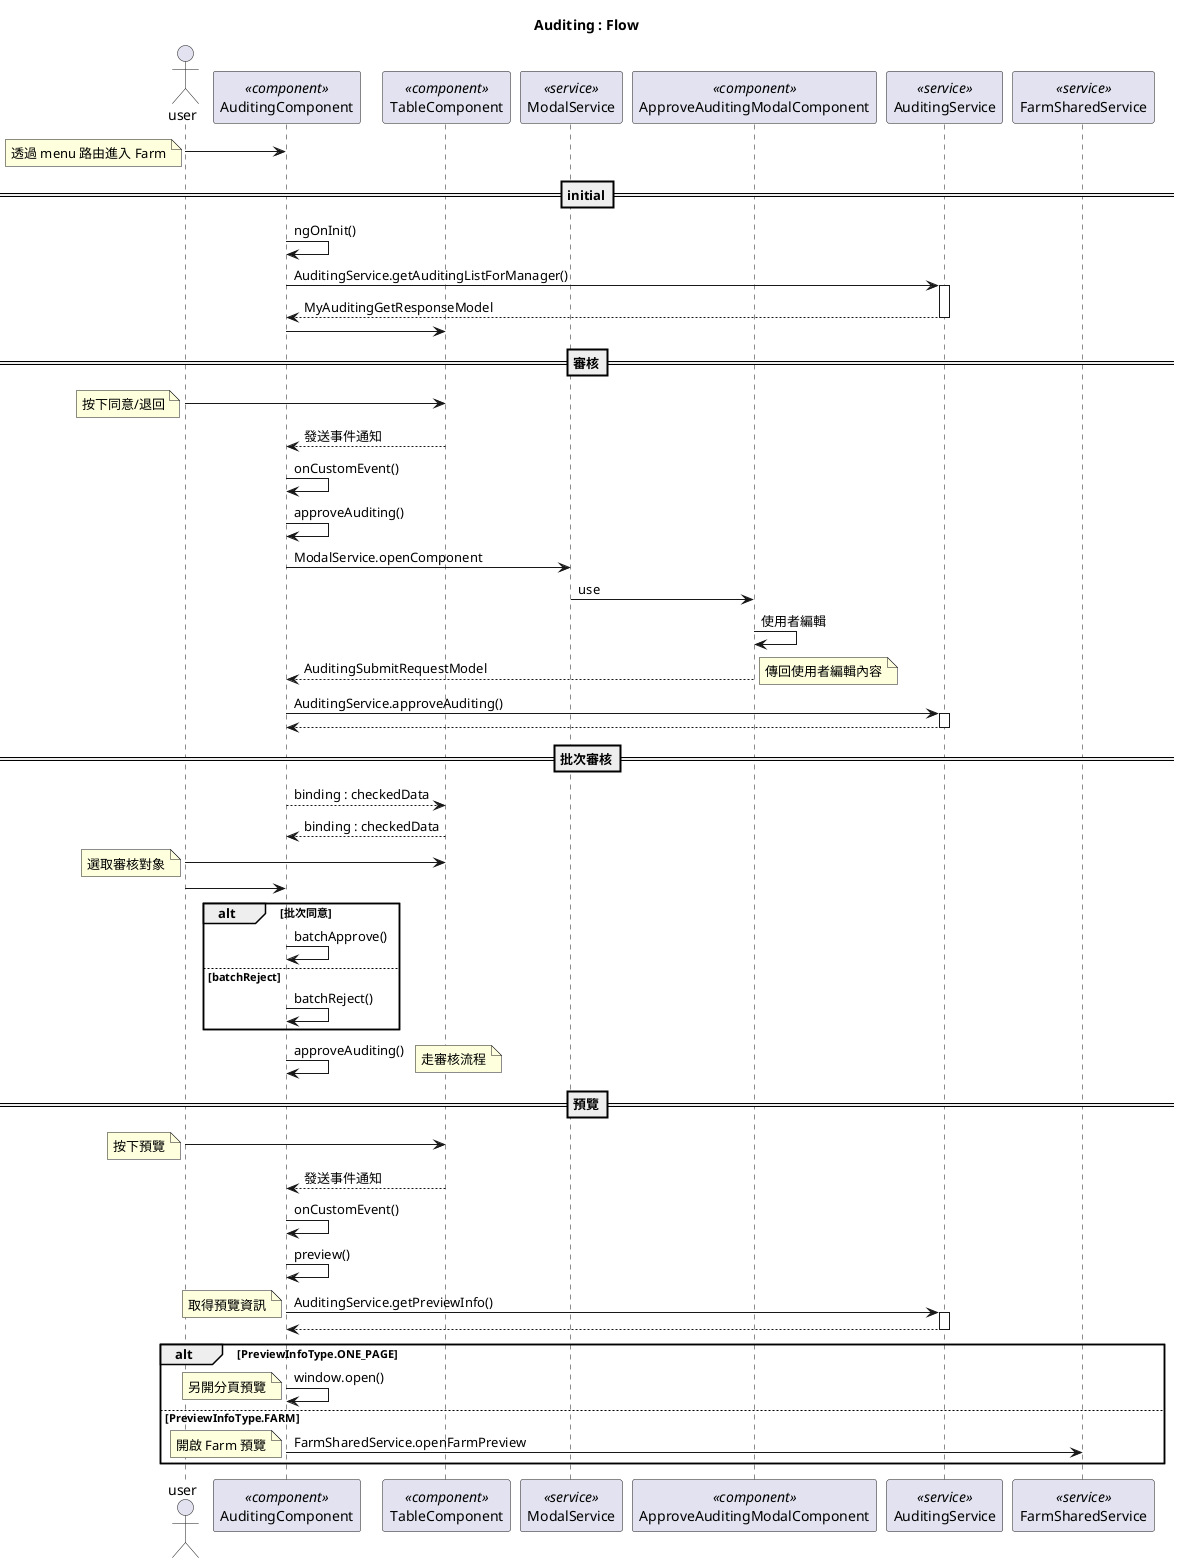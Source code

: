 @startuml

Title Auditing : Flow
actor user
participant "AuditingComponent" as main << component >>
participant "TableComponent" as table << component >>
participant "ModalService" as modalService << service >>
participant "ApproveAuditingModalComponent" as auditingModal << component >>
participant "AuditingService" as auditingService << service >>
participant "FarmSharedService" as farmSharedService << service >>

user -> main
note left: 透過 menu 路由進入 Farm

==initial==
main -> main: ngOnInit()
main -> auditingService: AuditingService.getAuditingListForManager()
activate auditingService
auditingService --> main: MyAuditingGetResponseModel
deactivate
main -> table

==審核==
user -> table
note left: 按下同意/退回
table --> main: 發送事件通知
main -> main: onCustomEvent()
main -> main: approveAuditing()
main -> modalService: ModalService.openComponent
modalService -> auditingModal: use
auditingModal -> auditingModal: 使用者編輯
auditingModal --> main : AuditingSubmitRequestModel
note right: 傳回使用者編輯內容
main -> auditingService: AuditingService.approveAuditing()
activate auditingService
auditingService --> main
deactivate

==批次審核==
main --> table: binding : checkedData
table --> main: binding : checkedData
user -> table
note left: 選取審核對象
user -> main 
alt 批次同意
  main -> main: batchApprove()
else batchReject
  main -> main: batchReject()
end
main -> main: approveAuditing()
note right: 走審核流程

==預覽==
user -> table
note left: 按下預覽
table --> main: 發送事件通知
main -> main: onCustomEvent()
main -> main: preview()
main -> auditingService: AuditingService.getPreviewInfo()
note left: 取得預覽資訊
activate auditingService
auditingService --> main
deactivate

alt PreviewInfoType.ONE_PAGE
main -> main: window.open()
note left: 另開分頁預覽
else PreviewInfoType.FARM
main -> farmSharedService: FarmSharedService.openFarmPreview
note left: 開啟 Farm 預覽
end

@enduml